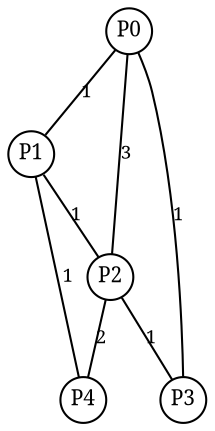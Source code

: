 graph {
  graph [
    charset = "UTF-8",
    dpi = 300,
    labeljust = "c",
  ];
  node [
    fontsize = 10,
    fontname = "Noto Serif",
    fixedsize = true,
    penwidth = 1.0,
    shape = circle,
    height = 0.3,
    width = 0.3
  ];
  edge [
    fontsize = 9,
    fontname = "Noto Serif",
    penwidth = 1.0
  ];
  0 [ tooltop="P0", label="P0" ];
  1 [ tooltop="P1", label="P1" ];
  2 [ tooltop="P2", label="P2" ];
  3 [ tooltop="P3", label="P3" ];
  4 [ tooltop="P4", label="P4" ];
  0 -- 1 [ label = "1", labelfloat = true ];
  0 -- 2 [ label = "3", labelfloat = true ];
  0 -- 3 [ label = "1", labelfloat = true ];
  1 -- 2 [ label = "1", labelfloat = true ];
  1 -- 4 [ label = "1", labelfloat = true ];
  2 -- 3 [ label = "1", labelfloat = true ];
  2 -- 4 [ label = "2", labelfloat = true ];
}
